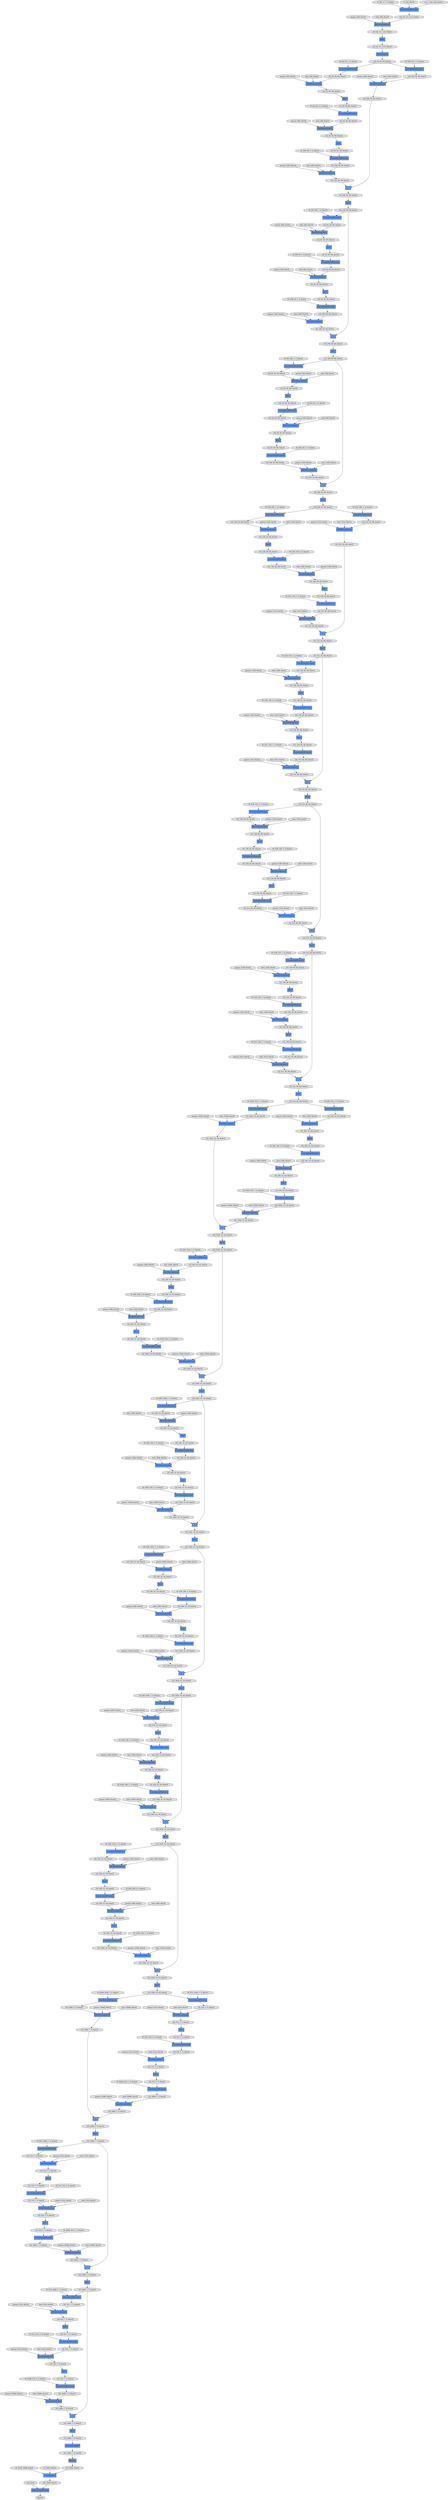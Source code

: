 digraph graphname{rankdir=TB;47275251007560 [label="(32, 64, 56, 56), float32",shape="octagon",fillcolor="#E0E0E0",style="filled"];47275251007616 [label="(32, 256, 56, 56), float32",shape="octagon",fillcolor="#E0E0E0",style="filled"];47273561653432 [label="gamma: (256), float32",shape="octagon",fillcolor="#E0E0E0",style="filled"];47275251007672 [label="ReLU",shape="record",fillcolor="#6495ED",style="filled"];47275251007728 [label="Convolution2DFunction",shape="record",fillcolor="#6495ED",style="filled"];47275251269928 [label="(32, 2048, 7, 7), float32",shape="octagon",fillcolor="#E0E0E0",style="filled"];47275251007840 [label="(32, 256, 56, 56), float32",shape="octagon",fillcolor="#E0E0E0",style="filled"];47275251237272 [label="(32, 256, 14, 14), float32",shape="octagon",fillcolor="#E0E0E0",style="filled"];47275251007896 [label="Convolution2DFunction",shape="record",fillcolor="#6495ED",style="filled"];47275251270096 [label="(32, 2048, 7, 7), float32",shape="octagon",fillcolor="#E0E0E0",style="filled"];47275251237328 [label="_ + _",shape="record",fillcolor="#6495ED",style="filled"];47273561653712 [label="beta: (256), float32",shape="octagon",fillcolor="#E0E0E0",style="filled"];47275251270152 [label="ReLU",shape="record",fillcolor="#6495ED",style="filled"];47275251008008 [label="ReLU",shape="record",fillcolor="#6495ED",style="filled"];47275251237496 [label="(32, 256, 14, 14), float32",shape="octagon",fillcolor="#E0E0E0",style="filled"];47275251008176 [label="(32, 64, 56, 56), float32",shape="octagon",fillcolor="#E0E0E0",style="filled"];47275251270376 [label="BatchNormalization",shape="record",fillcolor="#6495ED",style="filled"];47275251008232 [label="BatchNormalization",shape="record",fillcolor="#6495ED",style="filled"];47273561654048 [label="W: (1024, 256, 1, 1), float32",shape="octagon",fillcolor="#E0E0E0",style="filled"];47275251237720 [label="(32, 1024, 14, 14), float32",shape="octagon",fillcolor="#E0E0E0",style="filled"];47275251008344 [label="(32, 64, 56, 56), float32",shape="octagon",fillcolor="#E0E0E0",style="filled"];47275251237776 [label="ReLU",shape="record",fillcolor="#6495ED",style="filled"];47275251270600 [label="(32, 2048, 7, 7), float32",shape="octagon",fillcolor="#E0E0E0",style="filled"];47275251237832 [label="ReLU",shape="record",fillcolor="#6495ED",style="filled"];47275251008456 [label="(32, 64, 56, 56), float32",shape="octagon",fillcolor="#E0E0E0",style="filled"];47275251270656 [label="ReLU",shape="record",fillcolor="#6495ED",style="filled"];47275251270712 [label="(32, 512, 7, 7), float32",shape="octagon",fillcolor="#E0E0E0",style="filled"];47275251008568 [label="_ + _",shape="record",fillcolor="#6495ED",style="filled"];47275251270768 [label="(32, 2048, 7, 7), float32",shape="octagon",fillcolor="#E0E0E0",style="filled"];47273561654440 [label="gamma: (1024), float32",shape="octagon",fillcolor="#E0E0E0",style="filled"];47275251008680 [label="BatchNormalization",shape="record",fillcolor="#6495ED",style="filled"];47275251270880 [label="Convolution2DFunction",shape="record",fillcolor="#6495ED",style="filled"];47275251238224 [label="(32, 1024, 14, 14), float32",shape="octagon",fillcolor="#E0E0E0",style="filled"];47275251008848 [label="(32, 64, 56, 56), float32",shape="octagon",fillcolor="#E0E0E0",style="filled"];47275251238280 [label="(32, 512, 7, 7), float32",shape="octagon",fillcolor="#E0E0E0",style="filled"];47275251271104 [label="(32, 2048, 7, 7), float32",shape="octagon",fillcolor="#E0E0E0",style="filled"];47275251238336 [label="(32, 1024, 14, 14), float32",shape="octagon",fillcolor="#E0E0E0",style="filled"];47273561654720 [label="beta: (1024), float32",shape="octagon",fillcolor="#E0E0E0",style="filled"];47275251009016 [label="(32, 64, 56, 56), float32",shape="octagon",fillcolor="#E0E0E0",style="filled"];47275251238448 [label="AveragePooling2D",shape="record",fillcolor="#6495ED",style="filled"];47275251271216 [label="Convolution2DFunction",shape="record",fillcolor="#6495ED",style="filled"];47275251271272 [label="Convolution2DFunction",shape="record",fillcolor="#6495ED",style="filled"];47275251009128 [label="(32, 256, 56, 56), float32",shape="octagon",fillcolor="#E0E0E0",style="filled"];47275251009184 [label="BatchNormalization",shape="record",fillcolor="#6495ED",style="filled"];47275251009240 [label="ReLU",shape="record",fillcolor="#6495ED",style="filled"];47275251271440 [label="ReLU",shape="record",fillcolor="#6495ED",style="filled"];47275251238672 [label="(32, 1024, 14, 14), float32",shape="octagon",fillcolor="#E0E0E0",style="filled"];47275251238784 [label="Convolution2DFunction",shape="record",fillcolor="#6495ED",style="filled"];47275251238840 [label="Convolution2DFunction",shape="record",fillcolor="#6495ED",style="filled"];47273561655224 [label="W: (256, 1024, 1, 1), float32",shape="octagon",fillcolor="#E0E0E0",style="filled"];47275251271664 [label="(32, 512, 7, 7), float32",shape="octagon",fillcolor="#E0E0E0",style="filled"];47275251239008 [label="ReLU",shape="record",fillcolor="#6495ED",style="filled"];47275251009632 [label="(32, 256, 56, 56), float32",shape="octagon",fillcolor="#E0E0E0",style="filled"];47275251009688 [label="(32, 128, 28, 28), float32",shape="octagon",fillcolor="#E0E0E0",style="filled"];47275251271888 [label="(32, 512, 7, 7), float32",shape="octagon",fillcolor="#E0E0E0",style="filled"];47275251009744 [label="(32, 256, 56, 56), float32",shape="octagon",fillcolor="#E0E0E0",style="filled"];47275251272000 [label="BatchNormalization",shape="record",fillcolor="#6495ED",style="filled"];47275251239232 [label="(32, 512, 7, 7), float32",shape="octagon",fillcolor="#E0E0E0",style="filled"];47275251009856 [label="Convolution2DFunction",shape="record",fillcolor="#6495ED",style="filled"];47273561655616 [label="gamma: (256), float32",shape="octagon",fillcolor="#E0E0E0",style="filled"];47275251272168 [label="(32, 512, 7, 7), float32",shape="octagon",fillcolor="#E0E0E0",style="filled"];47275251239456 [label="(32, 512, 7, 7), float32",shape="octagon",fillcolor="#E0E0E0",style="filled"];47275251010080 [label="(32, 256, 56, 56), float32",shape="octagon",fillcolor="#E0E0E0",style="filled"];47275251272280 [label="_ + _",shape="record",fillcolor="#6495ED",style="filled"];47273561655896 [label="beta: (256), float32",shape="octagon",fillcolor="#E0E0E0",style="filled"];47275251239568 [label="BatchNormalization",shape="record",fillcolor="#6495ED",style="filled"];47275251010192 [label="Convolution2DFunction",shape="record",fillcolor="#6495ED",style="filled"];47275251010248 [label="Convolution2DFunction",shape="record",fillcolor="#6495ED",style="filled"];47275251272448 [label="BatchNormalization",shape="record",fillcolor="#6495ED",style="filled"];47275251239736 [label="(32, 512, 7, 7), float32",shape="octagon",fillcolor="#E0E0E0",style="filled"];47275251239792 [label="_ + _",shape="record",fillcolor="#6495ED",style="filled"];47275251010416 [label="ReLU",shape="record",fillcolor="#6495ED",style="filled"];47275251239848 [label="Convolution2DFunction",shape="record",fillcolor="#6495ED",style="filled"];47273561656232 [label="W: (256, 256, 3, 3), float32",shape="octagon",fillcolor="#E0E0E0",style="filled"];47275251272672 [label="(32, 512, 7, 7), float32",shape="octagon",fillcolor="#E0E0E0",style="filled"];47275251240016 [label="BatchNormalization",shape="record",fillcolor="#6495ED",style="filled"];47275251010640 [label="(32, 128, 28, 28), float32",shape="octagon",fillcolor="#E0E0E0",style="filled"];47275251272896 [label="(32, 512, 7, 7), float32",shape="octagon",fillcolor="#E0E0E0",style="filled"];47275251240240 [label="(32, 512, 7, 7), float32",shape="octagon",fillcolor="#E0E0E0",style="filled"];47273561656624 [label="gamma: (256), float32",shape="octagon",fillcolor="#E0E0E0",style="filled"];47275251010864 [label="(32, 128, 28, 28), float32",shape="octagon",fillcolor="#E0E0E0",style="filled"];47275251273120 [label="(32, 2048, 7, 7), float32",shape="octagon",fillcolor="#E0E0E0",style="filled"];47275251010976 [label="BatchNormalization",shape="record",fillcolor="#6495ED",style="filled"];47275251273176 [label="ReLU",shape="record",fillcolor="#6495ED",style="filled"];47275251273232 [label="ReLU",shape="record",fillcolor="#6495ED",style="filled"];47275251240464 [label="(32, 512, 7, 7), float32",shape="octagon",fillcolor="#E0E0E0",style="filled"];47273561656904 [label="beta: (256), float32",shape="octagon",fillcolor="#E0E0E0",style="filled"];47275251011144 [label="(32, 128, 28, 28), float32",shape="octagon",fillcolor="#E0E0E0",style="filled"];47275251011200 [label="Convolution2DFunction",shape="record",fillcolor="#6495ED",style="filled"];47275251273400 [label="BatchNormalization",shape="record",fillcolor="#6495ED",style="filled"];47273304624824 [label="ReLU",shape="record",fillcolor="#6495ED",style="filled"];47275251240688 [label="(32, 2048, 7, 7), float32",shape="octagon",fillcolor="#E0E0E0",style="filled"];47275251240744 [label="Convolution2DFunction",shape="record",fillcolor="#6495ED",style="filled"];47275251240800 [label="BatchNormalization",shape="record",fillcolor="#6495ED",style="filled"];47275251011424 [label="BatchNormalization",shape="record",fillcolor="#6495ED",style="filled"];47275251273624 [label="(32, 2048, 7, 7), float32",shape="octagon",fillcolor="#E0E0E0",style="filled"];47273561657240 [label="W: (1024, 256, 1, 1), float32",shape="octagon",fillcolor="#E0E0E0",style="filled"];47275251339448 [label="(32), int32",shape="octagon",fillcolor="#E0E0E0",style="filled"];47275251077360 [label="(32, 512, 28, 28), float32",shape="octagon",fillcolor="#E0E0E0",style="filled"];47273561592104 [label="W: (256, 512, 1, 1), float32",shape="octagon",fillcolor="#E0E0E0",style="filled"];47275251077416 [label="ReLU",shape="record",fillcolor="#6495ED",style="filled"];47273561690464 [label="W: (512, 1024, 1, 1), float32",shape="octagon",fillcolor="#E0E0E0",style="filled"];47275251175776 [label="(32, 1024, 14, 14), float32",shape="octagon",fillcolor="#E0E0E0",style="filled"];47275251339672 [label="float32",shape="octagon",fillcolor="#E0E0E0",style="filled"];47275251175888 [label="(32, 1024, 14, 14), float32",shape="octagon",fillcolor="#E0E0E0",style="filled"];47275251077640 [label="BatchNormalization",shape="record",fillcolor="#6495ED",style="filled"];47275251176000 [label="Convolution2DFunction",shape="record",fillcolor="#6495ED",style="filled"];47273561592496 [label="gamma: (256), float32",shape="octagon",fillcolor="#E0E0E0",style="filled"];47273561690856 [label="gamma: (512), float32",shape="octagon",fillcolor="#E0E0E0",style="filled"];47275251077864 [label="(32, 512, 28, 28), float32",shape="octagon",fillcolor="#E0E0E0",style="filled"];47275251176224 [label="(32, 1024, 14, 14), float32",shape="octagon",fillcolor="#E0E0E0",style="filled"];47275251077976 [label="(32, 512, 28, 28), float32",shape="octagon",fillcolor="#E0E0E0",style="filled"];47275251176336 [label="(32, 256, 14, 14), float32",shape="octagon",fillcolor="#E0E0E0",style="filled"];47275251176392 [label="Convolution2DFunction",shape="record",fillcolor="#6495ED",style="filled"];47273561592776 [label="beta: (256), float32",shape="octagon",fillcolor="#E0E0E0",style="filled"];47275251078088 [label="Convolution2DFunction",shape="record",fillcolor="#6495ED",style="filled"];47273561691136 [label="beta: (512), float32",shape="octagon",fillcolor="#E0E0E0",style="filled"];47275251176448 [label="Convolution2DFunction",shape="record",fillcolor="#6495ED",style="filled"];47275251176616 [label="ReLU",shape="record",fillcolor="#6495ED",style="filled"];47275251078312 [label="(32, 512, 28, 28), float32",shape="octagon",fillcolor="#E0E0E0",style="filled"];47273561593112 [label="W: (256, 256, 3, 3), float32",shape="octagon",fillcolor="#E0E0E0",style="filled"];47275251078424 [label="(32, 128, 28, 28), float32",shape="octagon",fillcolor="#E0E0E0",style="filled"];47273561691472 [label="W: (512, 512, 3, 3), float32",shape="octagon",fillcolor="#E0E0E0",style="filled"];47275251078480 [label="Convolution2DFunction",shape="record",fillcolor="#6495ED",style="filled"];47275251176840 [label="(32, 256, 14, 14), float32",shape="octagon",fillcolor="#E0E0E0",style="filled"];47275251078536 [label="Convolution2DFunction",shape="record",fillcolor="#6495ED",style="filled"];47275251078704 [label="ReLU",shape="record",fillcolor="#6495ED",style="filled"];47275251177064 [label="(32, 256, 14, 14), float32",shape="octagon",fillcolor="#E0E0E0",style="filled"];47273561593504 [label="gamma: (256), float32",shape="octagon",fillcolor="#E0E0E0",style="filled"];47273561691864 [label="gamma: (512), float32",shape="octagon",fillcolor="#E0E0E0",style="filled"];47275251177176 [label="BatchNormalization",shape="record",fillcolor="#6495ED",style="filled"];47275251078928 [label="(32, 128, 28, 28), float32",shape="octagon",fillcolor="#E0E0E0",style="filled"];47275251177344 [label="(32, 256, 14, 14), float32",shape="octagon",fillcolor="#E0E0E0",style="filled"];47273561593784 [label="beta: (256), float32",shape="octagon",fillcolor="#E0E0E0",style="filled"];47273561692144 [label="beta: (512), float32",shape="octagon",fillcolor="#E0E0E0",style="filled"];47275251177456 [label="_ + _",shape="record",fillcolor="#6495ED",style="filled"];47275251079152 [label="(32, 128, 28, 28), float32",shape="octagon",fillcolor="#E0E0E0",style="filled"];47275251079264 [label="BatchNormalization",shape="record",fillcolor="#6495ED",style="filled"];47275251177624 [label="BatchNormalization",shape="record",fillcolor="#6495ED",style="filled"];47273561594120 [label="W: (1024, 256, 1, 1), float32",shape="octagon",fillcolor="#E0E0E0",style="filled"];47275251079432 [label="(32, 128, 28, 28), float32",shape="octagon",fillcolor="#E0E0E0",style="filled"];47273561692480 [label="W: (2048, 512, 1, 1), float32",shape="octagon",fillcolor="#E0E0E0",style="filled"];47275251177848 [label="(32, 256, 14, 14), float32",shape="octagon",fillcolor="#E0E0E0",style="filled"];47275251079544 [label="_ + _",shape="record",fillcolor="#6495ED",style="filled"];47275251079712 [label="BatchNormalization",shape="record",fillcolor="#6495ED",style="filled"];47275251178072 [label="(32, 256, 14, 14), float32",shape="octagon",fillcolor="#E0E0E0",style="filled"];47273561594512 [label="gamma: (1024), float32",shape="octagon",fillcolor="#E0E0E0",style="filled"];47273561692872 [label="gamma: (2048), float32",shape="octagon",fillcolor="#E0E0E0",style="filled"];47275251079936 [label="(32, 128, 28, 28), float32",shape="octagon",fillcolor="#E0E0E0",style="filled"];47275251178296 [label="(32, 1024, 14, 14), float32",shape="octagon",fillcolor="#E0E0E0",style="filled"];47275251178352 [label="ReLU",shape="record",fillcolor="#6495ED",style="filled"];47275251178408 [label="ReLU",shape="record",fillcolor="#6495ED",style="filled"];47273561594792 [label="beta: (1024), float32",shape="octagon",fillcolor="#E0E0E0",style="filled"];47273561693152 [label="beta: (2048), float32",shape="octagon",fillcolor="#E0E0E0",style="filled"];47275251080160 [label="(32, 128, 28, 28), float32",shape="octagon",fillcolor="#E0E0E0",style="filled"];47275251178576 [label="BatchNormalization",shape="record",fillcolor="#6495ED",style="filled"];47275251080384 [label="(32, 512, 28, 28), float32",shape="octagon",fillcolor="#E0E0E0",style="filled"];47273561595128 [label="W: (1024, 512, 1, 1), float32",shape="octagon",fillcolor="#E0E0E0",style="filled"];47275251080440 [label="ReLU",shape="record",fillcolor="#6495ED",style="filled"];47273561693488 [label="W: (2048, 1024, 1, 1), float32",shape="octagon",fillcolor="#E0E0E0",style="filled"];47275251178800 [label="(32, 1024, 14, 14), float32",shape="octagon",fillcolor="#E0E0E0",style="filled"];47275251080496 [label="ReLU",shape="record",fillcolor="#6495ED",style="filled"];47275251178912 [label="(32, 1024, 14, 14), float32",shape="octagon",fillcolor="#E0E0E0",style="filled"];47275251080664 [label="BatchNormalization",shape="record",fillcolor="#6495ED",style="filled"];47275251179024 [label="Convolution2DFunction",shape="record",fillcolor="#6495ED",style="filled"];47273561595520 [label="gamma: (1024), float32",shape="octagon",fillcolor="#E0E0E0",style="filled"];47273561693880 [label="gamma: (2048), float32",shape="octagon",fillcolor="#E0E0E0",style="filled"];47275251080888 [label="(32, 512, 28, 28), float32",shape="octagon",fillcolor="#E0E0E0",style="filled"];47275251179248 [label="(32, 1024, 14, 14), float32",shape="octagon",fillcolor="#E0E0E0",style="filled"];47275251081000 [label="(32, 512, 28, 28), float32",shape="octagon",fillcolor="#E0E0E0",style="filled"];47275251179360 [label="(32, 256, 14, 14), float32",shape="octagon",fillcolor="#E0E0E0",style="filled"];47273561595800 [label="beta: (1024), float32",shape="octagon",fillcolor="#E0E0E0",style="filled"];47275251081112 [label="BatchNormalization",shape="record",fillcolor="#6495ED",style="filled"];47275251179416 [label="Convolution2DFunction",shape="record",fillcolor="#6495ED",style="filled"];47273561694160 [label="beta: (2048), float32",shape="octagon",fillcolor="#E0E0E0",style="filled"];47275251212472 [label="ReLU",shape="record",fillcolor="#6495ED",style="filled"];47273561497952 [label="W: (64, 256, 1, 1), float32",shape="octagon",fillcolor="#E0E0E0",style="filled"];47275251212696 [label="(32, 256, 14, 14), float32",shape="octagon",fillcolor="#E0E0E0",style="filled"];47275251212752 [label="Convolution2DFunction",shape="record",fillcolor="#6495ED",style="filled"];47275251212920 [label="(32, 256, 14, 14), float32",shape="octagon",fillcolor="#E0E0E0",style="filled"];47273561498288 [label="gamma: (64), float32",shape="octagon",fillcolor="#E0E0E0",style="filled"];47275251213032 [label="BatchNormalization",shape="record",fillcolor="#6495ED",style="filled"];47275251213200 [label="(32, 256, 14, 14), float32",shape="octagon",fillcolor="#E0E0E0",style="filled"];47273561498568 [label="beta: (64), float32",shape="octagon",fillcolor="#E0E0E0",style="filled"];47275251213312 [label="_ + _",shape="record",fillcolor="#6495ED",style="filled"];47275251213480 [label="BatchNormalization",shape="record",fillcolor="#6495ED",style="filled"];47273561498848 [label="W: (64, 64, 3, 3), float32",shape="octagon",fillcolor="#E0E0E0",style="filled"];47275251213704 [label="(32, 256, 14, 14), float32",shape="octagon",fillcolor="#E0E0E0",style="filled"];47273561499184 [label="gamma: (64), float32",shape="octagon",fillcolor="#E0E0E0",style="filled"];47275251213928 [label="(32, 256, 14, 14), float32",shape="octagon",fillcolor="#E0E0E0",style="filled"];47275251214152 [label="(32, 1024, 14, 14), float32",shape="octagon",fillcolor="#E0E0E0",style="filled"];47273561499464 [label="beta: (64), float32",shape="octagon",fillcolor="#E0E0E0",style="filled"];47275251214208 [label="ReLU",shape="record",fillcolor="#6495ED",style="filled"];47275251214264 [label="ReLU",shape="record",fillcolor="#6495ED",style="filled"];47275251214432 [label="BatchNormalization",shape="record",fillcolor="#6495ED",style="filled"];47273561499800 [label="W: (256, 64, 1, 1), float32",shape="octagon",fillcolor="#E0E0E0",style="filled"];47275251214656 [label="(32, 1024, 14, 14), float32",shape="octagon",fillcolor="#E0E0E0",style="filled"];47275251214768 [label="(32, 1024, 14, 14), float32",shape="octagon",fillcolor="#E0E0E0",style="filled"];47275251214880 [label="BatchNormalization",shape="record",fillcolor="#6495ED",style="filled"];47273561500192 [label="gamma: (256), float32",shape="octagon",fillcolor="#E0E0E0",style="filled"];47275251215104 [label="(32, 1024, 14, 14), float32",shape="octagon",fillcolor="#E0E0E0",style="filled"];47273561500472 [label="beta: (256), float32",shape="octagon",fillcolor="#E0E0E0",style="filled"];47275251215216 [label="(32, 256, 14, 14), float32",shape="octagon",fillcolor="#E0E0E0",style="filled"];47275251215272 [label="Convolution2DFunction",shape="record",fillcolor="#6495ED",style="filled"];47275251215328 [label="Convolution2DFunction",shape="record",fillcolor="#6495ED",style="filled"];47275251215496 [label="ReLU",shape="record",fillcolor="#6495ED",style="filled"];47273561500976 [label="W: (64, 256, 1, 1), float32",shape="octagon",fillcolor="#E0E0E0",style="filled"];47275251215720 [label="(32, 256, 14, 14), float32",shape="octagon",fillcolor="#E0E0E0",style="filled"];47275251215944 [label="(32, 256, 14, 14), float32",shape="octagon",fillcolor="#E0E0E0",style="filled"];47275251216056 [label="BatchNormalization",shape="record",fillcolor="#6495ED",style="filled"];47273561501368 [label="gamma: (64), float32",shape="octagon",fillcolor="#E0E0E0",style="filled"];47275251216224 [label="(32, 256, 14, 14), float32",shape="octagon",fillcolor="#E0E0E0",style="filled"];47275251216280 [label="BatchNormalization",shape="record",fillcolor="#6495ED",style="filled"];47273561501648 [label="beta: (64), float32",shape="octagon",fillcolor="#E0E0E0",style="filled"];47273561731144 [label="gamma: (512), float32",shape="octagon",fillcolor="#E0E0E0",style="filled"];47273561436400 [label="W: (64, 64, 1, 1), float32",shape="octagon",fillcolor="#E0E0E0",style="filled"];47273561633064 [label="beta: (256), float32",shape="octagon",fillcolor="#E0E0E0",style="filled"];47273561567528 [label="gamma: (512), float32",shape="octagon",fillcolor="#E0E0E0",style="filled"];47273561731424 [label="beta: (512), float32",shape="octagon",fillcolor="#E0E0E0",style="filled"];47273561567808 [label="beta: (512), float32",shape="octagon",fillcolor="#E0E0E0",style="filled"];47273561436736 [label="gamma: (64), float32",shape="octagon",fillcolor="#E0E0E0",style="filled"];47273561633400 [label="W: (256, 256, 3, 3), float32",shape="octagon",fillcolor="#E0E0E0",style="filled"];47273561731760 [label="W: (512, 512, 3, 3), float32",shape="octagon",fillcolor="#E0E0E0",style="filled"];47273561437016 [label="beta: (64), float32",shape="octagon",fillcolor="#E0E0E0",style="filled"];47273561633792 [label="gamma: (256), float32",shape="octagon",fillcolor="#E0E0E0",style="filled"];47273561732152 [label="gamma: (512), float32",shape="octagon",fillcolor="#E0E0E0",style="filled"];47273561568312 [label="W: (128, 512, 1, 1), float32",shape="octagon",fillcolor="#E0E0E0",style="filled"];47273561437296 [label="W: (64, 64, 3, 3), float32",shape="octagon",fillcolor="#E0E0E0",style="filled"];47273307386992 [label="BatchNormalization",shape="record",fillcolor="#6495ED",style="filled"];47273561634072 [label="beta: (256), float32",shape="octagon",fillcolor="#E0E0E0",style="filled"];47273561732432 [label="beta: (512), float32",shape="octagon",fillcolor="#E0E0E0",style="filled"];47273561568704 [label="gamma: (128), float32",shape="octagon",fillcolor="#E0E0E0",style="filled"];47273561437632 [label="gamma: (64), float32",shape="octagon",fillcolor="#E0E0E0",style="filled"];47273561634408 [label="W: (1024, 256, 1, 1), float32",shape="octagon",fillcolor="#E0E0E0",style="filled"];47273561732768 [label="W: (2048, 512, 1, 1), float32",shape="octagon",fillcolor="#E0E0E0",style="filled"];47273561568984 [label="beta: (128), float32",shape="octagon",fillcolor="#E0E0E0",style="filled"];47273561437912 [label="beta: (64), float32",shape="octagon",fillcolor="#E0E0E0",style="filled"];47273561634800 [label="gamma: (1024), float32",shape="octagon",fillcolor="#E0E0E0",style="filled"];47273561733160 [label="gamma: (2048), float32",shape="octagon",fillcolor="#E0E0E0",style="filled"];47273561569320 [label="W: (128, 128, 3, 3), float32",shape="octagon",fillcolor="#E0E0E0",style="filled"];47273561438248 [label="W: (256, 64, 1, 1), float32",shape="octagon",fillcolor="#E0E0E0",style="filled"];47273561635080 [label="beta: (1024), float32",shape="octagon",fillcolor="#E0E0E0",style="filled"];47273561733440 [label="beta: (2048), float32",shape="octagon",fillcolor="#E0E0E0",style="filled"];47273561569712 [label="gamma: (128), float32",shape="octagon",fillcolor="#E0E0E0",style="filled"];47273561438640 [label="gamma: (256), float32",shape="octagon",fillcolor="#E0E0E0",style="filled"];47273561569992 [label="beta: (128), float32",shape="octagon",fillcolor="#E0E0E0",style="filled"];47273561438920 [label="beta: (256), float32",shape="octagon",fillcolor="#E0E0E0",style="filled"];47273561635584 [label="W: (256, 1024, 1, 1), float32",shape="octagon",fillcolor="#E0E0E0",style="filled"];47273561373552 [label="W: (64, 3, 7, 7), float32",shape="octagon",fillcolor="#E0E0E0",style="filled"];47273561734056 [label="W: (1000, 2048), float32",shape="octagon",fillcolor="#E0E0E0",style="filled"];47273561570328 [label="W: (512, 128, 1, 1), float32",shape="octagon",fillcolor="#E0E0E0",style="filled"];47273561439256 [label="W: (256, 64, 1, 1), float32",shape="octagon",fillcolor="#E0E0E0",style="filled"];47273561635976 [label="gamma: (256), float32",shape="octagon",fillcolor="#E0E0E0",style="filled"];47273561373832 [label="b: (64), float32",shape="octagon",fillcolor="#E0E0E0",style="filled"];47273561734336 [label="b: (1000), float32",shape="octagon",fillcolor="#E0E0E0",style="filled"];47273561636256 [label="beta: (256), float32",shape="octagon",fillcolor="#E0E0E0",style="filled"];47273561570720 [label="gamma: (512), float32",shape="octagon",fillcolor="#E0E0E0",style="filled"];47273561439648 [label="gamma: (256), float32",shape="octagon",fillcolor="#E0E0E0",style="filled"];47273561374112 [label="gamma: (64), float32",shape="octagon",fillcolor="#E0E0E0",style="filled"];47273561571000 [label="beta: (512), float32",shape="octagon",fillcolor="#E0E0E0",style="filled"];47273561439928 [label="beta: (256), float32",shape="octagon",fillcolor="#E0E0E0",style="filled"];47273561374392 [label="beta: (64), float32",shape="octagon",fillcolor="#E0E0E0",style="filled"];47273561636592 [label="W: (256, 256, 3, 3), float32",shape="octagon",fillcolor="#E0E0E0",style="filled"];47273561538800 [label="beta: (128), float32",shape="octagon",fillcolor="#E0E0E0",style="filled"];47275239129328 [label="Convolution2DFunction",shape="record",fillcolor="#6495ED",style="filled"];47275239129440 [label="(32, 64, 113, 113), float32",shape="octagon",fillcolor="#E0E0E0",style="filled"];47275251155352 [label="(32, 256, 14, 14), float32",shape="octagon",fillcolor="#E0E0E0",style="filled"];47275251155408 [label="_ + _",shape="record",fillcolor="#6495ED",style="filled"];47273561702920 [label="W: (512, 2048, 1, 1), float32",shape="octagon",fillcolor="#E0E0E0",style="filled"];47273561539136 [label="W: (512, 128, 1, 1), float32",shape="octagon",fillcolor="#E0E0E0",style="filled"];47275251155576 [label="(32, 256, 14, 14), float32",shape="octagon",fillcolor="#E0E0E0",style="filled"];47275251155800 [label="(32, 1024, 14, 14), float32",shape="octagon",fillcolor="#E0E0E0",style="filled"];47273561703312 [label="gamma: (512), float32",shape="octagon",fillcolor="#E0E0E0",style="filled"];47275251155856 [label="ReLU",shape="record",fillcolor="#6495ED",style="filled"];47275251155912 [label="ReLU",shape="record",fillcolor="#6495ED",style="filled"];47273561539528 [label="gamma: (512), float32",shape="octagon",fillcolor="#E0E0E0",style="filled"];47275251156080 [label="BatchNormalization",shape="record",fillcolor="#6495ED",style="filled"];47273561703592 [label="beta: (512), float32",shape="octagon",fillcolor="#E0E0E0",style="filled"];47273561539808 [label="beta: (512), float32",shape="octagon",fillcolor="#E0E0E0",style="filled"];47275251156304 [label="(32, 1024, 14, 14), float32",shape="octagon",fillcolor="#E0E0E0",style="filled"];47275251156416 [label="(32, 1024, 14, 14), float32",shape="octagon",fillcolor="#E0E0E0",style="filled"];47273561703928 [label="W: (512, 512, 3, 3), float32",shape="octagon",fillcolor="#E0E0E0",style="filled"];47275251156528 [label="Convolution2DFunction",shape="record",fillcolor="#6495ED",style="filled"];47275239130672 [label="Convolution2DFunction",shape="record",fillcolor="#6495ED",style="filled"];47273561540144 [label="W: (512, 256, 1, 1), float32",shape="octagon",fillcolor="#E0E0E0",style="filled"];47275251156752 [label="(32, 1024, 14, 14), float32",shape="octagon",fillcolor="#E0E0E0",style="filled"];47273561704320 [label="gamma: (512), float32",shape="octagon",fillcolor="#E0E0E0",style="filled"];47275251156864 [label="(32, 256, 14, 14), float32",shape="octagon",fillcolor="#E0E0E0",style="filled"];47275251156920 [label="Convolution2DFunction",shape="record",fillcolor="#6495ED",style="filled"];47273561540536 [label="gamma: (512), float32",shape="octagon",fillcolor="#E0E0E0",style="filled"];47275251156976 [label="Convolution2DFunction",shape="record",fillcolor="#6495ED",style="filled"];47273561704600 [label="beta: (512), float32",shape="octagon",fillcolor="#E0E0E0",style="filled"];47275251157144 [label="ReLU",shape="record",fillcolor="#6495ED",style="filled"];47273561540816 [label="beta: (512), float32",shape="octagon",fillcolor="#E0E0E0",style="filled"];47275251157368 [label="(32, 256, 14, 14), float32",shape="octagon",fillcolor="#E0E0E0",style="filled"];47273561704936 [label="W: (2048, 512, 1, 1), float32",shape="octagon",fillcolor="#E0E0E0",style="filled"];47275251157592 [label="(32, 256, 14, 14), float32",shape="octagon",fillcolor="#E0E0E0",style="filled"];47275251157704 [label="BatchNormalization",shape="record",fillcolor="#6495ED",style="filled"];47273561541320 [label="W: (128, 512, 1, 1), float32",shape="octagon",fillcolor="#E0E0E0",style="filled"];47275251157872 [label="(32, 256, 14, 14), float32",shape="octagon",fillcolor="#E0E0E0",style="filled"];47273561705328 [label="gamma: (2048), float32",shape="octagon",fillcolor="#E0E0E0",style="filled"];47275251157928 [label="BatchNormalization",shape="record",fillcolor="#6495ED",style="filled"];47275251157984 [label="_ + _",shape="record",fillcolor="#6495ED",style="filled"];47273561541712 [label="gamma: (128), float32",shape="octagon",fillcolor="#E0E0E0",style="filled"];47273561705608 [label="beta: (2048), float32",shape="octagon",fillcolor="#E0E0E0",style="filled"];47275251158152 [label="BatchNormalization",shape="record",fillcolor="#6495ED",style="filled"];47275239132408 [label="ReLU",shape="record",fillcolor="#6495ED",style="filled"];47275251158376 [label="(32, 256, 14, 14), float32",shape="octagon",fillcolor="#E0E0E0",style="filled"];47273561541992 [label="beta: (128), float32",shape="octagon",fillcolor="#E0E0E0",style="filled"];47275239132520 [label="(32, 64, 113, 113), float32",shape="octagon",fillcolor="#E0E0E0",style="filled"];47275239132576 [label="MaxPooling2D",shape="record",fillcolor="#6495ED",style="filled"];47275239132688 [label="(32, 64, 113, 113), float32",shape="octagon",fillcolor="#E0E0E0",style="filled"];47275251158600 [label="(32, 256, 14, 14), float32",shape="octagon",fillcolor="#E0E0E0",style="filled"];47275239132744 [label="(32, 64, 56, 56), float32",shape="octagon",fillcolor="#E0E0E0",style="filled"];47273561706112 [label="W: (512, 2048, 1, 1), float32",shape="octagon",fillcolor="#E0E0E0",style="filled"];47275239132800 [label="BatchNormalization",shape="record",fillcolor="#6495ED",style="filled"];47273561542328 [label="W: (128, 128, 3, 3), float32",shape="octagon",fillcolor="#E0E0E0",style="filled"];47275239132912 [label="Convolution2DFunction",shape="record",fillcolor="#6495ED",style="filled"];47275251158824 [label="(32, 1024, 14, 14), float32",shape="octagon",fillcolor="#E0E0E0",style="filled"];47275251158880 [label="ReLU",shape="record",fillcolor="#6495ED",style="filled"];47275239133024 [label="(32, 64, 56, 56), float32",shape="octagon",fillcolor="#E0E0E0",style="filled"];47275251158936 [label="ReLU",shape="record",fillcolor="#6495ED",style="filled"];47275239133080 [label="Convolution2DFunction",shape="record",fillcolor="#6495ED",style="filled"];47275239133136 [label="BatchNormalization",shape="record",fillcolor="#6495ED",style="filled"];47275251126344 [label="ReLU",shape="record",fillcolor="#6495ED",style="filled"];47275239231616 [label="ReLU",shape="record",fillcolor="#6495ED",style="filled"];47275251126512 [label="(32, 256, 14, 14), float32",shape="octagon",fillcolor="#E0E0E0",style="filled"];47275251126568 [label="_ + _",shape="record",fillcolor="#6495ED",style="filled"];47275239231784 [label="(32, 64, 56, 56), float32",shape="octagon",fillcolor="#E0E0E0",style="filled"];47273561674080 [label="gamma: (1024), float32",shape="octagon",fillcolor="#E0E0E0",style="filled"];47275251126624 [label="Convolution2DFunction",shape="record",fillcolor="#6495ED",style="filled"];47275239231840 [label="Convolution2DFunction",shape="record",fillcolor="#6495ED",style="filled"];47273561608656 [label="W: (256, 1024, 1, 1), float32",shape="octagon",fillcolor="#E0E0E0",style="filled"];47275239231952 [label="(32, 64, 56, 56), float32",shape="octagon",fillcolor="#E0E0E0",style="filled"];47275251126792 [label="BatchNormalization",shape="record",fillcolor="#6495ED",style="filled"];47275239232064 [label="(32, 64, 56, 56), float32",shape="octagon",fillcolor="#E0E0E0",style="filled"];47273561674360 [label="beta: (1024), float32",shape="octagon",fillcolor="#E0E0E0",style="filled"];47275239232120 [label="_ + _",shape="record",fillcolor="#6495ED",style="filled"];47275239232176 [label="Convolution2DFunction",shape="record",fillcolor="#6495ED",style="filled"];47275251127016 [label="(32, 256, 14, 14), float32",shape="octagon",fillcolor="#E0E0E0",style="filled"];47275239232288 [label="BatchNormalization",shape="record",fillcolor="#6495ED",style="filled"];47273561609048 [label="gamma: (256), float32",shape="octagon",fillcolor="#E0E0E0",style="filled"];47275251127240 [label="(32, 256, 14, 14), float32",shape="octagon",fillcolor="#E0E0E0",style="filled"];47275239232456 [label="(32, 64, 56, 56), float32",shape="octagon",fillcolor="#E0E0E0",style="filled"];47273561674864 [label="W: (256, 1024, 1, 1), float32",shape="octagon",fillcolor="#E0E0E0",style="filled"];47273561609328 [label="beta: (256), float32",shape="octagon",fillcolor="#E0E0E0",style="filled"];47275239232624 [label="(32, 64, 56, 56), float32",shape="octagon",fillcolor="#E0E0E0",style="filled"];47275251127464 [label="(32, 1024, 14, 14), float32",shape="octagon",fillcolor="#E0E0E0",style="filled"];47275239232680 [label="(32, 256, 56, 56), float32",shape="octagon",fillcolor="#E0E0E0",style="filled"];47275251127520 [label="BatchNormalization",shape="record",fillcolor="#6495ED",style="filled"];47275239232736 [label="BatchNormalization",shape="record",fillcolor="#6495ED",style="filled"];47275251127576 [label="BatchNormalization",shape="record",fillcolor="#6495ED",style="filled"];47275239232792 [label="BatchNormalization",shape="record",fillcolor="#6495ED",style="filled"];47273561609664 [label="W: (256, 256, 3, 3), float32",shape="octagon",fillcolor="#E0E0E0",style="filled"];47273561675256 [label="gamma: (256), float32",shape="octagon",fillcolor="#E0E0E0",style="filled"];47275239233072 [label="(32, 256, 56, 56), float32",shape="octagon",fillcolor="#E0E0E0",style="filled"];47275251127968 [label="(32, 1024, 14, 14), float32",shape="octagon",fillcolor="#E0E0E0",style="filled"];47275239233184 [label="(32, 256, 56, 56), float32",shape="octagon",fillcolor="#E0E0E0",style="filled"];47275239233240 [label="Convolution2DFunction",shape="record",fillcolor="#6495ED",style="filled"];47273561675536 [label="beta: (256), float32",shape="octagon",fillcolor="#E0E0E0",style="filled"];47275239233296 [label="(32, 64, 56, 56), float32",shape="octagon",fillcolor="#E0E0E0",style="filled"];47273561610056 [label="gamma: (256), float32",shape="octagon",fillcolor="#E0E0E0",style="filled"];47275251128136 [label="(32, 1024, 14, 14), float32",shape="octagon",fillcolor="#E0E0E0",style="filled"];47275251128192 [label="Convolution2DFunction",shape="record",fillcolor="#6495ED",style="filled"];47275239233408 [label="ReLU",shape="record",fillcolor="#6495ED",style="filled"];47275239233576 [label="(32, 256, 56, 56), float32",shape="octagon",fillcolor="#E0E0E0",style="filled"];47273561675872 [label="W: (256, 256, 3, 3), float32",shape="octagon",fillcolor="#E0E0E0",style="filled"];47273561610336 [label="beta: (256), float32",shape="octagon",fillcolor="#E0E0E0",style="filled"];47275251128416 [label="ReLU",shape="record",fillcolor="#6495ED",style="filled"];47275239233688 [label="Convolution2DFunction",shape="record",fillcolor="#6495ED",style="filled"];47275239233632 [label="ReLU",shape="record",fillcolor="#6495ED",style="filled"];47275239233744 [label="(32, 256, 56, 56), float32",shape="octagon",fillcolor="#E0E0E0",style="filled"];47275239233800 [label="Convolution2DFunction",shape="record",fillcolor="#6495ED",style="filled"];47275251128640 [label="(32, 1024, 14, 14), float32",shape="octagon",fillcolor="#E0E0E0",style="filled"];47275239233856 [label="Convolution2DFunction",shape="record",fillcolor="#6495ED",style="filled"];47275251128696 [label="ReLU",shape="record",fillcolor="#6495ED",style="filled"];47273561610672 [label="W: (1024, 256, 1, 1), float32",shape="octagon",fillcolor="#E0E0E0",style="filled"];47275251128752 [label="(32, 256, 14, 14), float32",shape="octagon",fillcolor="#E0E0E0",style="filled"];47275239233968 [label="(32, 256, 56, 56), float32",shape="octagon",fillcolor="#E0E0E0",style="filled"];47273561676264 [label="gamma: (256), float32",shape="octagon",fillcolor="#E0E0E0",style="filled"];47275251128808 [label="(32, 1024, 14, 14), float32",shape="octagon",fillcolor="#E0E0E0",style="filled"];47275239234080 [label="ReLU",shape="record",fillcolor="#6495ED",style="filled"];47275251128920 [label="Convolution2DFunction",shape="record",fillcolor="#6495ED",style="filled"];47275239234248 [label="(32, 64, 56, 56), float32",shape="octagon",fillcolor="#E0E0E0",style="filled"];47273561676544 [label="beta: (256), float32",shape="octagon",fillcolor="#E0E0E0",style="filled"];47275251040208 [label="(32, 128, 28, 28), float32",shape="octagon",fillcolor="#E0E0E0",style="filled"];47275239234304 [label="BatchNormalization",shape="record",fillcolor="#6495ED",style="filled"];47275251129144 [label="(32, 1024, 14, 14), float32",shape="octagon",fillcolor="#E0E0E0",style="filled"];47273561611064 [label="gamma: (1024), float32",shape="octagon",fillcolor="#E0E0E0",style="filled"];47275239234416 [label="(32, 64, 56, 56), float32",shape="octagon",fillcolor="#E0E0E0",style="filled"];47275251129256 [label="Convolution2DFunction",shape="record",fillcolor="#6495ED",style="filled"];47275251129312 [label="Convolution2DFunction",shape="record",fillcolor="#6495ED",style="filled"];47275239234528 [label="(32, 64, 56, 56), float32",shape="octagon",fillcolor="#E0E0E0",style="filled"];47273561676880 [label="W: (1024, 256, 1, 1), float32",shape="octagon",fillcolor="#E0E0E0",style="filled"];47273561611344 [label="beta: (1024), float32",shape="octagon",fillcolor="#E0E0E0",style="filled"];47275239234640 [label="_ + _",shape="record",fillcolor="#6495ED",style="filled"];47275251129480 [label="ReLU",shape="record",fillcolor="#6495ED",style="filled"];47275239234752 [label="BatchNormalization",shape="record",fillcolor="#6495ED",style="filled"];47275251129704 [label="(32, 256, 14, 14), float32",shape="octagon",fillcolor="#E0E0E0",style="filled"];47275239234920 [label="(32, 64, 56, 56), float32",shape="octagon",fillcolor="#E0E0E0",style="filled"];47273561677272 [label="gamma: (1024), float32",shape="octagon",fillcolor="#E0E0E0",style="filled"];47275239235088 [label="(32, 64, 56, 56), float32",shape="octagon",fillcolor="#E0E0E0",style="filled"];47273561611848 [label="W: (256, 1024, 1, 1), float32",shape="octagon",fillcolor="#E0E0E0",style="filled"];47275251129928 [label="(32, 256, 14, 14), float32",shape="octagon",fillcolor="#E0E0E0",style="filled"];47275239235144 [label="(32, 256, 56, 56), float32",shape="octagon",fillcolor="#E0E0E0",style="filled"];47275239235200 [label="ReLU",shape="record",fillcolor="#6495ED",style="filled"];47275251130040 [label="BatchNormalization",shape="record",fillcolor="#6495ED",style="filled"];47275239235256 [label="ReLU",shape="record",fillcolor="#6495ED",style="filled"];47273561677552 [label="beta: (1024), float32",shape="octagon",fillcolor="#E0E0E0",style="filled"];47275239235368 [label="BatchNormalization",shape="record",fillcolor="#6495ED",style="filled"];47275251130208 [label="(32, 256, 14, 14), float32",shape="octagon",fillcolor="#E0E0E0",style="filled"];47275251130264 [label="BatchNormalization",shape="record",fillcolor="#6495ED",style="filled"];47273561612240 [label="gamma: (256), float32",shape="octagon",fillcolor="#E0E0E0",style="filled"];47275239235536 [label="(32, 256, 56, 56), float32",shape="octagon",fillcolor="#E0E0E0",style="filled"];47275251097784 [label="(32, 512, 28, 28), float32",shape="octagon",fillcolor="#E0E0E0",style="filled"];47275251097896 [label="(32, 128, 28, 28), float32",shape="octagon",fillcolor="#E0E0E0",style="filled"];47275251097952 [label="Convolution2DFunction",shape="record",fillcolor="#6495ED",style="filled"];47273561514336 [label="W: (64, 64, 3, 3), float32",shape="octagon",fillcolor="#E0E0E0",style="filled"];47275251098008 [label="Convolution2DFunction",shape="record",fillcolor="#6495ED",style="filled"];47275251098176 [label="ReLU",shape="record",fillcolor="#6495ED",style="filled"];47273561514728 [label="gamma: (64), float32",shape="octagon",fillcolor="#E0E0E0",style="filled"];47275251098400 [label="(32, 128, 28, 28), float32",shape="octagon",fillcolor="#E0E0E0",style="filled"];47275251098624 [label="(32, 128, 28, 28), float32",shape="octagon",fillcolor="#E0E0E0",style="filled"];47273561515008 [label="beta: (64), float32",shape="octagon",fillcolor="#E0E0E0",style="filled"];47275251098736 [label="BatchNormalization",shape="record",fillcolor="#6495ED",style="filled"];47275251098904 [label="(32, 128, 28, 28), float32",shape="octagon",fillcolor="#E0E0E0",style="filled"];47273561515344 [label="W: (256, 64, 1, 1), float32",shape="octagon",fillcolor="#E0E0E0",style="filled"];47275251099016 [label="_ + _",shape="record",fillcolor="#6495ED",style="filled"];47275251099184 [label="BatchNormalization",shape="record",fillcolor="#6495ED",style="filled"];47273561515736 [label="gamma: (256), float32",shape="octagon",fillcolor="#E0E0E0",style="filled"];47275251099408 [label="(32, 128, 28, 28), float32",shape="octagon",fillcolor="#E0E0E0",style="filled"];47275251099632 [label="(32, 128, 28, 28), float32",shape="octagon",fillcolor="#E0E0E0",style="filled"];47273561516016 [label="beta: (256), float32",shape="octagon",fillcolor="#E0E0E0",style="filled"];47275251099856 [label="(32, 512, 28, 28), float32",shape="octagon",fillcolor="#E0E0E0",style="filled"];47275251099912 [label="ReLU",shape="record",fillcolor="#6495ED",style="filled"];47275251099968 [label="ReLU",shape="record",fillcolor="#6495ED",style="filled"];47273561516576 [label="W: (128, 256, 1, 1), float32",shape="octagon",fillcolor="#E0E0E0",style="filled"];47275251100360 [label="(32, 512, 28, 28), float32",shape="octagon",fillcolor="#E0E0E0",style="filled"];47275251100416 [label="(32, 256, 14, 14), float32",shape="octagon",fillcolor="#E0E0E0",style="filled"];47275251100472 [label="(32, 512, 28, 28), float32",shape="octagon",fillcolor="#E0E0E0",style="filled"];47273561516968 [label="gamma: (128), float32",shape="octagon",fillcolor="#E0E0E0",style="filled"];47275251100808 [label="(32, 512, 28, 28), float32",shape="octagon",fillcolor="#E0E0E0",style="filled"];47273561517248 [label="beta: (128), float32",shape="octagon",fillcolor="#E0E0E0",style="filled"];47275251100920 [label="Convolution2DFunction",shape="record",fillcolor="#6495ED",style="filled"];47275251100976 [label="Convolution2DFunction",shape="record",fillcolor="#6495ED",style="filled"];47275251101144 [label="BatchNormalization",shape="record",fillcolor="#6495ED",style="filled"];47273561517584 [label="W: (128, 128, 3, 3), float32",shape="octagon",fillcolor="#E0E0E0",style="filled"];47275251101368 [label="(32, 256, 14, 14), float32",shape="octagon",fillcolor="#E0E0E0",style="filled"];47275251101592 [label="(32, 256, 14, 14), float32",shape="octagon",fillcolor="#E0E0E0",style="filled"];47273561517976 [label="gamma: (128), float32",shape="octagon",fillcolor="#E0E0E0",style="filled"];47275251298376 [label="(32, 2048, 7, 7), float32",shape="octagon",fillcolor="#E0E0E0",style="filled"];47273561550976 [label="gamma: (128), float32",shape="octagon",fillcolor="#E0E0E0",style="filled"];47275251036288 [label="(32, 128, 28, 28), float32",shape="octagon",fillcolor="#E0E0E0",style="filled"];47275251298488 [label="SoftmaxCrossEntropy",shape="record",fillcolor="#6495ED",style="filled"];47275251036344 [label="_ + _",shape="record",fillcolor="#6495ED",style="filled"];47275251036512 [label="(32, 128, 28, 28), float32",shape="octagon",fillcolor="#E0E0E0",style="filled"];47275251298712 [label="(32, 2048, 7, 7), float32",shape="octagon",fillcolor="#E0E0E0",style="filled"];47273561551256 [label="beta: (128), float32",shape="octagon",fillcolor="#E0E0E0",style="filled"];47275251298824 [label="(32, 512, 7, 7), float32",shape="octagon",fillcolor="#E0E0E0",style="filled"];47275251298880 [label="Convolution2DFunction",shape="record",fillcolor="#6495ED",style="filled"];47275251036736 [label="(32, 512, 28, 28), float32",shape="octagon",fillcolor="#E0E0E0",style="filled"];47275251298936 [label="Convolution2DFunction",shape="record",fillcolor="#6495ED",style="filled"];47275251036792 [label="BatchNormalization",shape="record",fillcolor="#6495ED",style="filled"];47275251036848 [label="BatchNormalization",shape="record",fillcolor="#6495ED",style="filled"];47273561551592 [label="W: (512, 128, 1, 1), float32",shape="octagon",fillcolor="#E0E0E0",style="filled"];47275251299104 [label="ReLU",shape="record",fillcolor="#6495ED",style="filled"];47275251299328 [label="(32, 512, 7, 7), float32",shape="octagon",fillcolor="#E0E0E0",style="filled"];47275251037240 [label="(32, 512, 28, 28), float32",shape="octagon",fillcolor="#E0E0E0",style="filled"];47273561551984 [label="gamma: (512), float32",shape="octagon",fillcolor="#E0E0E0",style="filled"];47275251299552 [label="(32, 512, 7, 7), float32",shape="octagon",fillcolor="#E0E0E0",style="filled"];47275251037408 [label="(32, 512, 28, 28), float32",shape="octagon",fillcolor="#E0E0E0",style="filled"];47275251037464 [label="Convolution2DFunction",shape="record",fillcolor="#6495ED",style="filled"];47275251299664 [label="BatchNormalization",shape="record",fillcolor="#6495ED",style="filled"];47273561552264 [label="beta: (512), float32",shape="octagon",fillcolor="#E0E0E0",style="filled"];47275251299832 [label="(32, 512, 7, 7), float32",shape="octagon",fillcolor="#E0E0E0",style="filled"];47275251037688 [label="ReLU",shape="record",fillcolor="#6495ED",style="filled"];47275251299944 [label="_ + _",shape="record",fillcolor="#6495ED",style="filled"];47275251037912 [label="(32, 512, 28, 28), float32",shape="octagon",fillcolor="#E0E0E0",style="filled"];47275251300112 [label="BatchNormalization",shape="record",fillcolor="#6495ED",style="filled"];47275251037968 [label="ReLU",shape="record",fillcolor="#6495ED",style="filled"];47275251038024 [label="(32, 128, 28, 28), float32",shape="octagon",fillcolor="#E0E0E0",style="filled"];47273561552768 [label="W: (128, 512, 1, 1), float32",shape="octagon",fillcolor="#E0E0E0",style="filled"];47275251038080 [label="(32, 512, 28, 28), float32",shape="octagon",fillcolor="#E0E0E0",style="filled"];47275251300336 [label="(32, 512, 7, 7), float32",shape="octagon",fillcolor="#E0E0E0",style="filled"];47275251038192 [label="Convolution2DFunction",shape="record",fillcolor="#6495ED",style="filled"];47275239110640 [label="(32, 3, 226, 226), float32",shape="octagon",fillcolor="#E0E0E0",style="filled"];47275251300560 [label="(32, 512, 7, 7), float32",shape="octagon",fillcolor="#E0E0E0",style="filled"];47275251038416 [label="(32, 512, 28, 28), float32",shape="octagon",fillcolor="#E0E0E0",style="filled"];47273561553160 [label="gamma: (128), float32",shape="octagon",fillcolor="#E0E0E0",style="filled"];47275251038528 [label="Convolution2DFunction",shape="record",fillcolor="#6495ED",style="filled"];47275251038584 [label="Convolution2DFunction",shape="record",fillcolor="#6495ED",style="filled"];47275251300784 [label="(32, 2048, 7, 7), float32",shape="octagon",fillcolor="#E0E0E0",style="filled"];47275251300896 [label="ReLU",shape="record",fillcolor="#6495ED",style="filled"];47273561553440 [label="beta: (128), float32",shape="octagon",fillcolor="#E0E0E0",style="filled"];47275251038752 [label="ReLU",shape="record",fillcolor="#6495ED",style="filled"];47275239111256 [label="Convolution2DFunction",shape="record",fillcolor="#6495ED",style="filled"];47275251301064 [label="(32, 2048, 1, 1), float32",shape="octagon",fillcolor="#E0E0E0",style="filled"];47275251038976 [label="(32, 128, 28, 28), float32",shape="octagon",fillcolor="#E0E0E0",style="filled"];47273561553776 [label="W: (128, 128, 3, 3), float32",shape="octagon",fillcolor="#E0E0E0",style="filled"];47275251301288 [label="(32, 2048, 7, 7), float32",shape="octagon",fillcolor="#E0E0E0",style="filled"];47275251039200 [label="(32, 128, 28, 28), float32",shape="octagon",fillcolor="#E0E0E0",style="filled"];47275251301400 [label="(32, 2048, 7, 7), float32",shape="octagon",fillcolor="#E0E0E0",style="filled"];47275251039312 [label="BatchNormalization",shape="record",fillcolor="#6495ED",style="filled"];47275251301512 [label="Reshape",shape="record",fillcolor="#6495ED",style="filled"];47273561554168 [label="gamma: (128), float32",shape="octagon",fillcolor="#E0E0E0",style="filled"];47275251039480 [label="(32, 128, 28, 28), float32",shape="octagon",fillcolor="#E0E0E0",style="filled"];47275251039536 [label="ReLU",shape="record",fillcolor="#6495ED",style="filled"];47275251301736 [label="(32, 2048, 7, 7), float32",shape="octagon",fillcolor="#E0E0E0",style="filled"];47275251039592 [label="_ + _",shape="record",fillcolor="#6495ED",style="filled"];47273561554448 [label="beta: (128), float32",shape="octagon",fillcolor="#E0E0E0",style="filled"];47275251039760 [label="BatchNormalization",shape="record",fillcolor="#6495ED",style="filled"];47275251302016 [label="(32, 2048), float32",shape="octagon",fillcolor="#E0E0E0",style="filled"];47275251302072 [label="LinearFunction",shape="record",fillcolor="#6495ED",style="filled"];47275251039984 [label="(32, 128, 28, 28), float32",shape="octagon",fillcolor="#E0E0E0",style="filled"];47273561554784 [label="W: (512, 128, 1, 1), float32",shape="octagon",fillcolor="#E0E0E0",style="filled"];47275251302352 [label="(32, 1000), float32",shape="octagon",fillcolor="#E0E0E0",style="filled"];47273561594792 -> 47275251126792;47275251239008 -> 47275251240464;47275251078424 -> 47275251077640;47275239232120 -> 47275239233744;47275251100360 -> 47275251099016;47273561691136 -> 47275251214880;47273561692480 -> 47275251238840;47273561691472 -> 47275251238784;47273561657240 -> 47275251212752;47275251270376 -> 47275251271664;47273561635584 -> 47275251156528;47275239232456 -> 47275239231616;47273561553160 -> 47275251077640;47273561731424 -> 47275251273400;47275251273120 -> 47275251272448;47275251037968 -> 47275251038416;47273561439256 -> 47275239232176;47275251213312 -> 47275251214768;47275251179416 -> 47275251213200;47275251010192 -> 47275251011144;47275251077416 -> 47275251079152;47275251239456 -> 47275251238784;47273561517248 -> 47275251009184;47275251099016 -> 47275251100472;47275251214880 -> 47275251239232;47275239234248 -> 47275239233408;47275239129440 -> 47273307386992;47273561514728 -> 47275251008232;47275239235088 -> 47275239233856;47275251077864 -> 47275251039592;47275251037408 -> 47275251036848;47275239234920 -> 47275239234080;47275251240240 -> 47275251239008;47275239235200 -> 47275251008344;47273561569320 -> 47275251097952;47275251213704 -> 47275251212472;47275251098176 -> 47275251099632;47275251127520 -> 47275251129704;47275251097784 -> 47275251078088;47273561540144 -> 47275251011200;47275251011200 -> 47275251037408;47275251238784 -> 47275251239736;47275251010864 -> 47275251010192;47275251299664 -> 47275251300336;47273561516576 -> 47275239130672;47275251008232 -> 47275251008848;47273561498848 -> 47275239233688;47275251212472 -> 47275251213928;47275251099408 -> 47275251098176;47275239232064 -> 47275239133136;47273561636256 -> 47275251157928;47275251039200 -> 47275251038528;47275251273400 -> 47275251299328;47273561694160 -> 47275251240800;47275251010248 -> 47275251036736;47275251238672 -> 47275251239848;47275251130264 -> 47275251156304;47275251100472 -> 47275251099968;47273561595128 -> 47275251126624;47275251178296 -> 47275251177624;47275251038752 -> 47275251040208;47275239133136 -> 47275239232456;47275251298712 -> 47275251299944;47273561611344 -> 47275251130264;47275251127464 -> 47275251126792;47275251175776 -> 47275251157984;47273561567528 -> 47275251079712;47275239130672 -> 47275251009688;47273561568312 -> 47275251078088;47273561653712 -> 47275251177176;47275251100976 -> 47275251127464;47273561592496 -> 47275251081112;47275251179024 -> 47275251215216;47275239233800 -> 47275251007560;47275239132744 -> 47275239129328;47275251300560 -> 47275251298936;47275239111256 -> 47275239129440;47275251157368 -> 47275251155856;47275251239736 -> 47275251239568;47275251214152 -> 47275251213480;47275239233968 -> 47275239234640;47275251240800 -> 47275251270600;47275251098624 -> 47275251097952;47275251009184 -> 47275251010640;47275251098904 -> 47275251098736;47273561656624 -> 47275251213032;47275239234416 -> 47275239233688;47273561703312 -> 47275251270376;47275251158880 -> 47275251177064;47275251101144 -> 47275251127016;47273561593504 -> 47275251101144;47273561690856 -> 47275251214880;47275251126568 -> 47275251128808;47275251008848 -> 47275251008008;47273561500976 -> 47275239233800;47275251158152 -> 47275251175776;47275251129480 -> 47275251155576;47275251272448 -> 47275251273624;47273561499464 -> 47275239234304;47273561676544 -> 47275251216056;47275251176616 -> 47275251178072;47275251129144 -> 47275251155408;47273561438640 -> 47275239232288;47275251179248 -> 47275251213312;47273561514336 -> 47275251007728;47275251158376 -> 47275251157144;47275251036792 -> 47275251038976;47275251239568 -> 47275251240240;47275251101368 -> 47275251099912;47273561732768 -> 47275251298936;47275251272672 -> 47275251271440;47275251009016 -> 47275251007896;47275251175888 -> 47275251158936;47273561373832 -> 47275239111256;47275251010640 -> 47275251007672;47273561732152 -> 47275251299664;47275251212920 -> 47275251179416;47275239232736 -> 47275239234248;47275251126792 -> 47275251127968;47273561634072 -> 47275251157704;47275239234528 -> 47275239234304;47275251178352 -> 47275251212920;47275251155800 -> 47275251130264;47275251007560 -> 47275239235368;47275251010416 -> 47275251036512;47275251128808 -> 47275251128696;47275251080440 -> 47275251098624;47275251009688 -> 47275251009184;47275251158824 -> 47275251158152;47275251039536 -> 47275251078312;47275251037688 -> 47275251039200;47273561635976 -> 47275251157928;47275251157704 -> 47275251158376;47273561593784 -> 47275251101144;47273561676880 -> 47275251215328;47275251156920 -> 47275251157872;47273561609328 -> 47275251127520;47273561731760 -> 47275251298880;47273561611848 -> 47275251128920;47275251038080 -> 47275251037968;47275239231784 -> 47275239132408;47273561703592 -> 47275251270376;47273561517584 -> 47275251010192;47275251216224 -> 47275251216056;47275251130208 -> 47275251130040;47275251215272 -> 47275251216224;47275239233968 -> 47275239233240;47275251178576 -> 47275251212696;47273561498288 -> 47275239232736;47275251078536 -> 47275251080384;47273561674080 -> 47275251213480;47275239132912 -> 47275251100416;47275251080384 -> 47275251079712;47275251008568 -> 47275251009744;47273561568704 -> 47275251080664;47275251036512 -> 47275251010248;47275239234080 -> 47275239235088;47275251298712 -> 47275251270880;47275251178072 -> 47275251176448;47273561567808 -> 47275251079712;47275251080160 -> 47275251078536;47275251270656 -> 47275251271104;47275251129312 -> 47275251155800;47273561674864 -> 47275251179024;47273561592104 -> 47275239132912;47275251299552 -> 47275251298880;47273561551984 -> 47275251039760;47275251008176 -> 47275239235200;47275239133080 -> 47275239232064;47275239233184 -> 47275239232792;47275239110640 -> 47275239111256;47275251155576 -> 47275251129312;47275251300784 -> 47275251300112;47275251081000 -> 47275251080496;47273561554168 -> 47275251079264;47275251038584 -> 47275251077360;47273561439648 -> 47275239232792;47275251179248 -> 47275251176000;47275251038528 -> 47275251039480;47275251272000 -> 47275251272672;47275251037240 -> 47275251036344;47275251010080 -> 47275239130672;47275251099912 -> 47275251101592;47275251097784 -> 47275251099016;47275251079264 -> 47275251079936;47273561552768 -> 47275251038192;47275239234640 -> 47275251007616;47273561437296 -> 47275239133080;47275251040208 -> 47275251038584;47275239133024 -> 47275239132800;47275251300112 -> 47275251301288;47275251298880 -> 47275251299832;47275251298488 -> 47275251339672;47273561733160 -> 47275251300112;47275251128696 -> 47275251129144;47275251079432 -> 47275251079264;47273561374392 -> 47273307386992;47275251214768 -> 47275251214264;47275251177848 -> 47275251176616;47273561570720 -> 47275251099184;47275251301512 -> 47275251302016;47273561541992 -> 47275251036792;47275239132408 -> 47275239231952;47273561693152 -> 47275251240016;47275251078312 -> 47275251079544;47273561705608 -> 47275251272448;47275239235536 -> 47275239234640;47273561594512 -> 47275251126792;47275251177456 -> 47275251178912;47275251214264 -> 47275251215104;47273561374112 -> 47273307386992;47273561609664 -> 47275251129256;47275251271104 -> 47275251272280;47273561705328 -> 47275251272448;47275251215104 -> 47275251237328;47275251078704 -> 47275251080160;47275251007728 -> 47275251008456;47273561542328 -> 47275251038528;47273561568984 -> 47275251080664;47275251008008 -> 47275251009016;47275251099968 -> 47275251100808;47275251298376 -> 47275251273232;47273561609048 -> 47275251127520;47275251299104 -> 47275251300560;47275251270600 -> 47275251239792;47275251156752 -> 47275251157984;47273561636592 -> 47275251176392;47275251010976 -> 47275251036288;47273561554448 -> 47275251079264;47275251269928 -> 47275251239792;47275251081112 -> 47275251101368;47273561675536 -> 47275251214432;47273561439928 -> 47275239232792;47275251212752 -> 47275251214152;47275251176448 -> 47275251178296;47273561539528 -> 47275251011424;47273561438248 -> 47275239231840;47275251176000 -> 47275251179360;47275251271440 -> 47275251272896;47275251039480 -> 47275251039312;47275251039760 -> 47275251077864;47275251271216 -> 47275251272168;47273561633064 -> 47275251156080;47275251097896 -> 47275251080664;47273561675872 -> 47275251215272;47275251156752 -> 47275251128920;47273561499800 -> 47275239233856;47275251155856 -> 47275251157592;47275251302016 -> 47275251302072;47273561438920 -> 47275239232288;47273561539136 -> 47275251010248;47275251215216 -> 47275251214432;47275251299832 -> 47275251299664;47275251158600 -> 47275251156976;47275251301736 -> 47275251238448;47275251099184 -> 47275251100360;47275251237832 -> 47275251238672;47275251155912 -> 47275251156752;47275251128752 -> 47275251127520;47273561610336 -> 47275251130040;47273561554784 -> 47275251078536;47275251039984 -> 47275251038752;47275251157984 -> 47275251175888;47275251009632 -> 47275251008568;47275239232792 -> 47275239233576;47275251238280 -> 47275251214880;47275239234752 -> 47275239235536;47275251216280 -> 47275251238224;47275251239792 -> 47275251270768;47275251036848 -> 47275251037912;47275251240744 -> 47275251270712;47273561655896 -> 47275251178576;47275251213928 -> 47275251212752;47275251128192 -> 47275251128752;47273561541712 -> 47275251036792;47275239234304 -> 47275239234920;47273561552264 -> 47275251039760;47275251178408 -> 47275251179248;47273561634408 -> 47275251156976;47275251077640 -> 47275251078928;47273304624824 -> 47275239132688;47273561691864 -> 47275251239568;47273561677272 -> 47275251216280;47275251271664 -> 47275251270152;47275251177176 -> 47275251177848;47275251238840 -> 47275251240688;47275251008680 -> 47275251009632;47275251128920 -> 47275251156864;47273561500472 -> 47275239234752;47275251098736 -> 47275251099408;47273561538800 -> 47275251010976;47275251301064 -> 47275251301512;47275239132744 -> 47275239232176;47275251272280 -> 47275251298376;47273561373552 -> 47275239111256;47275251215720 -> 47275251214208;47273561497952 -> 47275239233240;47275251129256 -> 47275251130208;47275251079712 -> 47275251080888;47273561633792 -> 47275251157704;47275251129928 -> 47275251129256;47275251300896 -> 47275251301736;47273561516968 -> 47275251009184;47275251273176 -> 47275251299552;47275251036344 -> 47275251038080;47275251079152 -> 47275251078480;47273561592776 -> 47275251081112;47275251156080 -> 47275251157368;47273561654440 -> 47275251177624;47275251100920 -> 47275251126512;47273561515736 -> 47275251008680;47275251273624 -> 47275251272280;47275251129144 -> 47275251128192;47273561553776 -> 47275251078480;47275239232624 -> 47275239231840;47273561656232 -> 47275251179416;47273561635080 -> 47275251158152;47273561498568 -> 47275239232736;47275251215496 -> 47275251237496;47275239132576 -> 47275239132744;47275251237776 -> 47275251239456;47275251100416 -> 47275251081112;47275239233576 -> 47275239232120;47273561634800 -> 47275251158152;47275251158936 -> 47275251176224;47275251272168 -> 47275251272000;47275251272896 -> 47275251271272;47275251270096 -> 47275251240800;47275239233744 -> 47275239233632;47275251237272 -> 47275251215496;47275251130040 -> 47275251155352;47275251271104 -> 47275251240744;47275251238448 -> 47275251301064;47273561610056 -> 47275251130040;47275251214656 -> 47275251213312;47275251038192 -> 47275251078424;47273561437016 -> 47275239132800;47275239233632 -> 47275239233968;47275251212696 -> 47275251178352;47275251271888 -> 47275251271216;47273561692144 -> 47275251239568;47273561677552 -> 47275251216280;47275251099856 -> 47275251099184;47275251238336 -> 47275251237832;47275251156416 -> 47275251155912;47275251010080 -> 47275251011200;47275251007896 -> 47275251009128;47273561676264 -> 47275251216056;47275251126512 -> 47275251101144;47275239233072 -> 47275239232120;47275251301288 -> 47275251299944;47275251037912 -> 47275251036344;47275251078088 -> 47275251097896;47275251126344 -> 47275251127240;47275239132688 -> 47275239132576;47275251127016 -> 47275251126344;47273561569992 -> 47275251098736;47275251079936 -> 47275251078704;47273561515008 -> 47275251008232;47275251302352 -> 47275251298488;47275251270880 -> 47275251298824;47275239233408 -> 47275239234416;47275251038976 -> 47275251037688;47275251078480 -> 47275251079432;47275251101592 -> 47275251100920;47275251011424 -> 47275251037240;47275239129328 -> 47275239133024;47273561612240 -> 47275251156080;47273561734336 -> 47275251302072;47273561731144 -> 47275251273400;47273561516016 -> 47275251008680;47275251126624 -> 47275251128136;47275251008344 -> 47275251007728;47275251009240 -> 47275251010080;47273561732432 -> 47275251299664;47275251127968 -> 47275251126568;47275251213200 -> 47275251213032;47273561594120 -> 47275251100976;47275251215328 -> 47275251237720;47275251007616 -> 47275239235256;47275251240464 -> 47275251238840;47275251238224 -> 47275251237328;47273561693880 -> 47275251240800;47275251156304 -> 47275251155408;47275251177624 -> 47275251178800;47275251299328 -> 47275251273176;47275251128136 -> 47275251127576;47273561704320 -> 47275251272000;47275251078928 -> 47275251077416;47273561675256 -> 47275251214432;47275251127576 -> 47275251128640;47275251155352 -> 47275251129480;47275239233296 -> 47275239232736;47275251080496 -> 47275251097784;47273561570328 -> 47275251098008;47275251156976 -> 47275251158824;47275251178912 -> 47275251178408;47273561437632 -> 47275239133136;47275251298936 -> 47275251300784;47273561571000 -> 47275251099184;47275251238672 -> 47275251009856;47275251302072 -> 47275251302352;47273561595520 -> 47275251127576;47275251176840 -> 47275251158880;47275239231952 -> 47275239133080;47275251271272 -> 47275251273120;47275251339448 -> 47275251298488;47275251097952 -> 47275251098904;47275239235256 -> 47275251007840;47275239232680 -> 47275239232288;47275239233688 -> 47275239234528;47275239231616 -> 47275239232624;47275251157872 -> 47275251157704;47273561515344 -> 47275251007896;47275251077360 -> 47275251039760;47273561553440 -> 47275251077640;47275251298824 -> 47275251273400;47275251176224 -> 47275251177456;47275251270712 -> 47275251270376;47275251301400 -> 47275251300896;47275251038416 -> 47275251039592;47275251237328 -> 47275251238336;47275251155408 -> 47275251156416;47275251009128 -> 47275251008680;47273561656904 -> 47275251213032;47275239132800 -> 47275239231784;47275251176392 -> 47275251177344;47275251078312 -> 47275251038192;47275251270768 -> 47275251270656;47275251176224 -> 47275251156528;47273561692872 -> 47275251240016;47275251215944 -> 47275251215272;47275251176336 -> 47275251157928;47273561611064 -> 47275251130264;47275251214432 -> 47275251215720;47275239235368 -> 47275251008176;47273561704936 -> 47275251271272;47275251156864 -> 47275251156080;47273561436736 -> 47275239132800;47275251299944 -> 47275251301400;47275251179360 -> 47275251178576;47275239233240 -> 47275239233296;47273561734056 -> 47275251302072;47273561541320 -> 47275251037464;47273561674360 -> 47275251213480;47275251036736 -> 47275251011424;47273561540536 -> 47275251036848;47275251008456 -> 47275251008232;47275251077976 -> 47275251039536;47275251036288 -> 47275251010416;47275251213032 -> 47275251213704;47273561437912 -> 47275239133136;47273561436400 -> 47275239129328;47275251080664 -> 47275251098400;47273561704600 -> 47275251272000;47275251214208 -> 47275251215944;47275251038416 -> 47275251037464;47273307386992 -> 47275239132520;47275251007672 -> 47275251010864;47275251079544 -> 47275251081000;47275251157928 -> 47275251176840;47275251009744 -> 47275251009240;47275251080888 -> 47275251079544;47273561733440 -> 47275251300112;47273561539808 -> 47275251011424;47275251007840 -> 47275251008568;47275251273232 -> 47275251298712;47275251177064 -> 47275251176392;47273561608656 -> 47275251128192;47275251099632 -> 47275251098008;47275251039592 -> 47275251077976;47273561653432 -> 47275251177176;47273561593112 -> 47275251100920;47275251237720 -> 47275251216280;47275251239232 -> 47275251237776;47275251007840 -> 47275239233800;47273561569712 -> 47275251098736;47275251039312 -> 47275251039984;47275251128640 -> 47275251126568;47273561501368 -> 47275239235368;47275251240688 -> 47275251240016;47275251239848 -> 47275251270096;47273561702920 -> 47275251240744;47273561517976 -> 47275251010976;47273561655224 -> 47275251176000;47275251129704 -> 47275251128416;47273561550976 -> 47275251039312;47275251100808 -> 47275239132912;47273561654048 -> 47275251176448;47275239232176 -> 47275239233184;47273561501648 -> 47275239235368;47275239232288 -> 47275239233072;47273561693488 -> 47275251239848;47273561654720 -> 47275251177624;47275251215104 -> 47275251179024;47275251157144 -> 47275251158600;47275251157592 -> 47275251156920;47275239132520 -> 47273304624824;47275239231840 -> 47275239232680;47275251178800 -> 47275251177456;47275251156528 -> 47275251176336;47273561595800 -> 47275251127576;47275251270152 -> 47275251271888;47275251011144 -> 47275251010976;47273561655616 -> 47275251178576;47275239233856 -> 47275239235144;47273561690464 -> 47275251009856;47275251300336 -> 47275251299104;47275251009856 -> 47275251238280;47275251100808 -> 47275251126624;47275251237496 -> 47275251215328;47275239235144 -> 47275239234752;47275251213480 -> 47275251214656;47273561499184 -> 47275239234304;47273561703928 -> 47275251271216;47273561706112 -> 47275251270880;47273561633400 -> 47275251156920;47273561551256 -> 47275251039312;47275251038024 -> 47275251036792;47275251177344 -> 47275251177176;47273561610672 -> 47275251129312;47275251216056 -> 47275251237272;47273561551592 -> 47275251038584;47273561540816 -> 47275251036848;47275251128416 -> 47275251129928;47275251098400 -> 47275251080440;47275251240016 -> 47275251269928;47275251037464 -> 47275251038024;47275251098008 -> 47275251099856;47273561500192 -> 47275239234752;47275251127240 -> 47275251100976;}